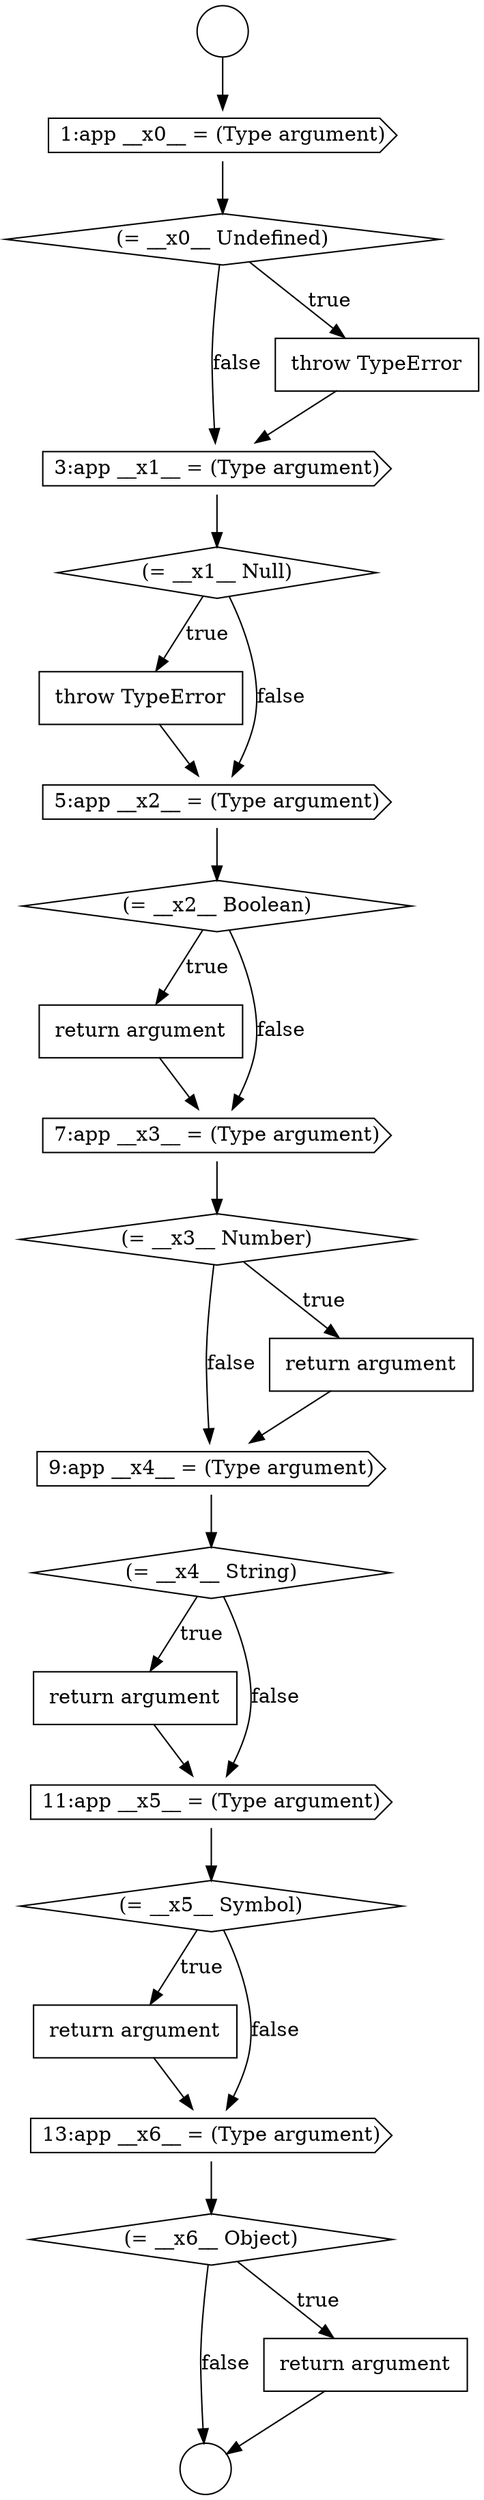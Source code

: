 digraph {
  node19617 [shape=none, margin=0, label=<<font color="black">
    <table border="0" cellborder="1" cellspacing="0" cellpadding="10">
      <tr><td align="left">throw TypeError</td></tr>
    </table>
  </font>> color="black" fillcolor="white" style=filled]
  node19629 [shape=none, margin=0, label=<<font color="black">
    <table border="0" cellborder="1" cellspacing="0" cellpadding="10">
      <tr><td align="left">return argument</td></tr>
    </table>
  </font>> color="black" fillcolor="white" style=filled]
  node19612 [shape=cds, label=<<font color="black">1:app __x0__ = (Type argument)</font>> color="black" fillcolor="white" style=filled]
  node19615 [shape=cds, label=<<font color="black">3:app __x1__ = (Type argument)</font>> color="black" fillcolor="white" style=filled]
  node19620 [shape=none, margin=0, label=<<font color="black">
    <table border="0" cellborder="1" cellspacing="0" cellpadding="10">
      <tr><td align="left">return argument</td></tr>
    </table>
  </font>> color="black" fillcolor="white" style=filled]
  node19616 [shape=diamond, label=<<font color="black">(= __x1__ Null)</font>> color="black" fillcolor="white" style=filled]
  node19631 [shape=diamond, label=<<font color="black">(= __x6__ Object)</font>> color="black" fillcolor="white" style=filled]
  node19619 [shape=diamond, label=<<font color="black">(= __x2__ Boolean)</font>> color="black" fillcolor="white" style=filled]
  node19610 [shape=circle label=" " color="black" fillcolor="white" style=filled]
  node19624 [shape=cds, label=<<font color="black">9:app __x4__ = (Type argument)</font>> color="black" fillcolor="white" style=filled]
  node19614 [shape=none, margin=0, label=<<font color="black">
    <table border="0" cellborder="1" cellspacing="0" cellpadding="10">
      <tr><td align="left">throw TypeError</td></tr>
    </table>
  </font>> color="black" fillcolor="white" style=filled]
  node19618 [shape=cds, label=<<font color="black">5:app __x2__ = (Type argument)</font>> color="black" fillcolor="white" style=filled]
  node19623 [shape=none, margin=0, label=<<font color="black">
    <table border="0" cellborder="1" cellspacing="0" cellpadding="10">
      <tr><td align="left">return argument</td></tr>
    </table>
  </font>> color="black" fillcolor="white" style=filled]
  node19611 [shape=circle label=" " color="black" fillcolor="white" style=filled]
  node19626 [shape=none, margin=0, label=<<font color="black">
    <table border="0" cellborder="1" cellspacing="0" cellpadding="10">
      <tr><td align="left">return argument</td></tr>
    </table>
  </font>> color="black" fillcolor="white" style=filled]
  node19621 [shape=cds, label=<<font color="black">7:app __x3__ = (Type argument)</font>> color="black" fillcolor="white" style=filled]
  node19630 [shape=cds, label=<<font color="black">13:app __x6__ = (Type argument)</font>> color="black" fillcolor="white" style=filled]
  node19627 [shape=cds, label=<<font color="black">11:app __x5__ = (Type argument)</font>> color="black" fillcolor="white" style=filled]
  node19628 [shape=diamond, label=<<font color="black">(= __x5__ Symbol)</font>> color="black" fillcolor="white" style=filled]
  node19613 [shape=diamond, label=<<font color="black">(= __x0__ Undefined)</font>> color="black" fillcolor="white" style=filled]
  node19625 [shape=diamond, label=<<font color="black">(= __x4__ String)</font>> color="black" fillcolor="white" style=filled]
  node19622 [shape=diamond, label=<<font color="black">(= __x3__ Number)</font>> color="black" fillcolor="white" style=filled]
  node19632 [shape=none, margin=0, label=<<font color="black">
    <table border="0" cellborder="1" cellspacing="0" cellpadding="10">
      <tr><td align="left">return argument</td></tr>
    </table>
  </font>> color="black" fillcolor="white" style=filled]
  node19612 -> node19613 [ color="black"]
  node19622 -> node19623 [label=<<font color="black">true</font>> color="black"]
  node19622 -> node19624 [label=<<font color="black">false</font>> color="black"]
  node19617 -> node19618 [ color="black"]
  node19628 -> node19629 [label=<<font color="black">true</font>> color="black"]
  node19628 -> node19630 [label=<<font color="black">false</font>> color="black"]
  node19630 -> node19631 [ color="black"]
  node19613 -> node19614 [label=<<font color="black">true</font>> color="black"]
  node19613 -> node19615 [label=<<font color="black">false</font>> color="black"]
  node19624 -> node19625 [ color="black"]
  node19619 -> node19620 [label=<<font color="black">true</font>> color="black"]
  node19619 -> node19621 [label=<<font color="black">false</font>> color="black"]
  node19625 -> node19626 [label=<<font color="black">true</font>> color="black"]
  node19625 -> node19627 [label=<<font color="black">false</font>> color="black"]
  node19631 -> node19632 [label=<<font color="black">true</font>> color="black"]
  node19631 -> node19611 [label=<<font color="black">false</font>> color="black"]
  node19620 -> node19621 [ color="black"]
  node19627 -> node19628 [ color="black"]
  node19621 -> node19622 [ color="black"]
  node19610 -> node19612 [ color="black"]
  node19632 -> node19611 [ color="black"]
  node19615 -> node19616 [ color="black"]
  node19629 -> node19630 [ color="black"]
  node19614 -> node19615 [ color="black"]
  node19618 -> node19619 [ color="black"]
  node19626 -> node19627 [ color="black"]
  node19616 -> node19617 [label=<<font color="black">true</font>> color="black"]
  node19616 -> node19618 [label=<<font color="black">false</font>> color="black"]
  node19623 -> node19624 [ color="black"]
}
